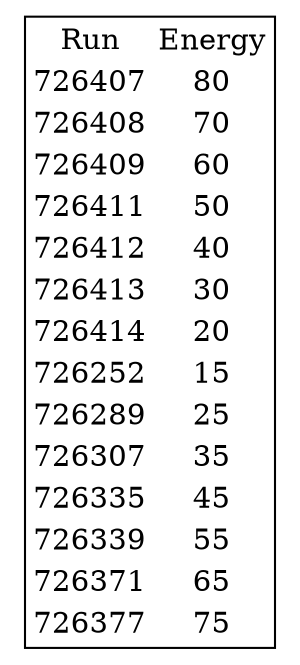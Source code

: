 digraph structs {
node [shape=plaintext]
struct1 [label=<
<TABLE BORDER="1" CELLBORDER="0" CELLSPACING="1">

<tr><td>Run</td><td>Energy</td></tr>
<tr><td>726407</td><td>80</td></tr>
<tr><td>726408</td><td>70</td></tr>
<tr><td>726409</td><td>60</td></tr>
<tr><td>726411</td><td>50</td></tr>
<tr><td>726412</td><td>40</td></tr>
<tr><td>726413</td><td>30</td></tr>
<tr><td>726414</td><td>20</td></tr>
<tr><td>726252</td><td>15</td></tr>
<tr><td>726289</td><td>25</td></tr>
<tr><td>726307</td><td>35</td></tr>
<tr><td>726335</td><td>45</td></tr>
<tr><td>726339</td><td>55</td></tr>
<tr><td>726371</td><td>65</td></tr>
<tr><td>726377</td><td>75</td></tr>
</TABLE>
>];
}